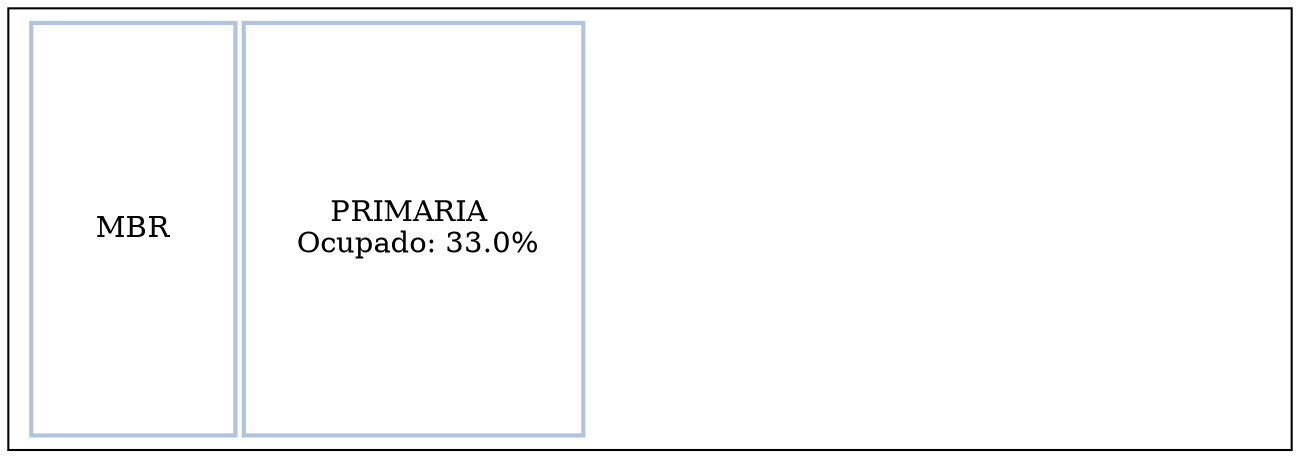 digraph G{

  tbl [
    shape=box
    label=<
     <table border='0' cellborder='2' width='600' height="200" color='LIGHTSTEELBLUE'>
     <tr>
     <td height='200' width='100'> MBR </td>
     <td height='200' width='165.0'>PRIMARIA <br/> Ocupado: 33.0%</td>
     </tr> 
     </table>        
>];

}